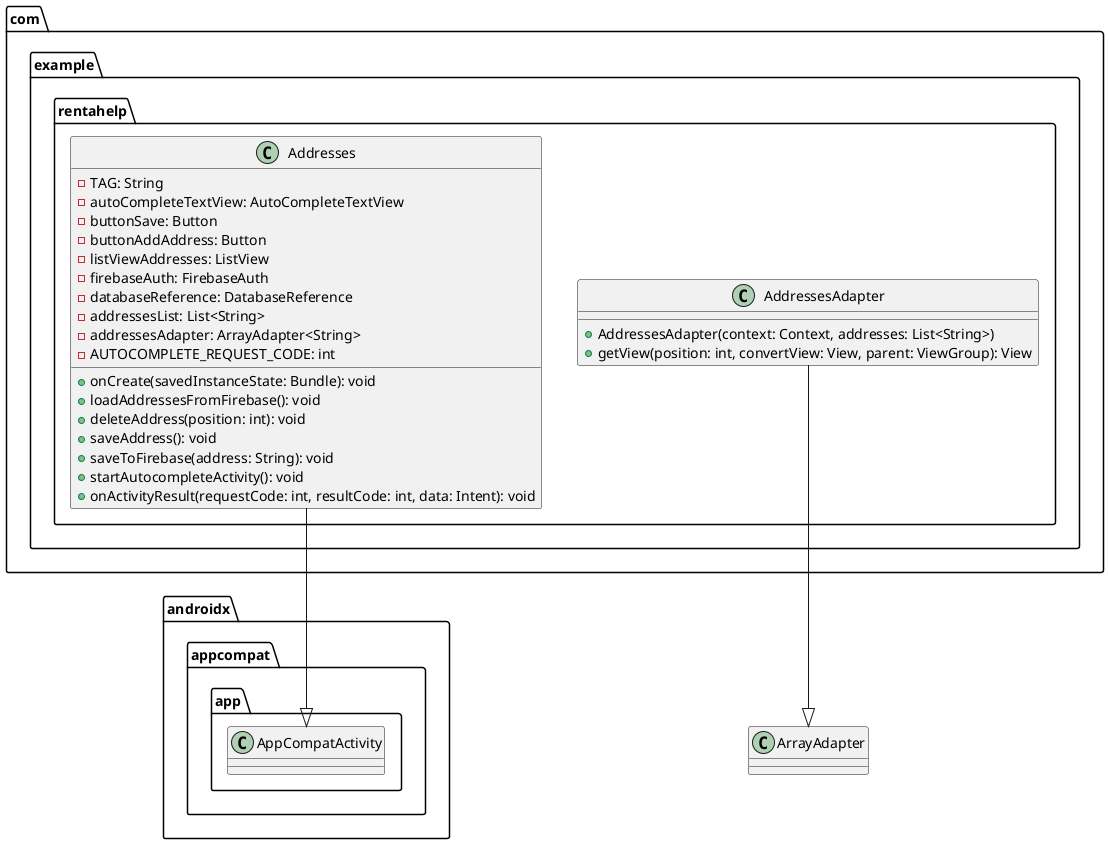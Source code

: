@startuml

package com.example.rentahelp {
    class Addresses {
        - TAG: String
        - autoCompleteTextView: AutoCompleteTextView
        - buttonSave: Button
        - buttonAddAddress: Button
        - listViewAddresses: ListView
        - firebaseAuth: FirebaseAuth
        - databaseReference: DatabaseReference
        - addressesList: List<String>
        - addressesAdapter: ArrayAdapter<String>
        - AUTOCOMPLETE_REQUEST_CODE: int
        + onCreate(savedInstanceState: Bundle): void
        + loadAddressesFromFirebase(): void
        + deleteAddress(position: int): void
        + saveAddress(): void
        + saveToFirebase(address: String): void
        + startAutocompleteActivity(): void
        + onActivityResult(requestCode: int, resultCode: int, data: Intent): void
    }

    class AddressesAdapter {
        + AddressesAdapter(context: Context, addresses: List<String>)
        + getView(position: int, convertView: View, parent: ViewGroup): View
    }
}

com.example.rentahelp.Addresses --|> androidx.appcompat.app.AppCompatActivity
com.example.rentahelp.AddressesAdapter --|> ArrayAdapter

@enduml
